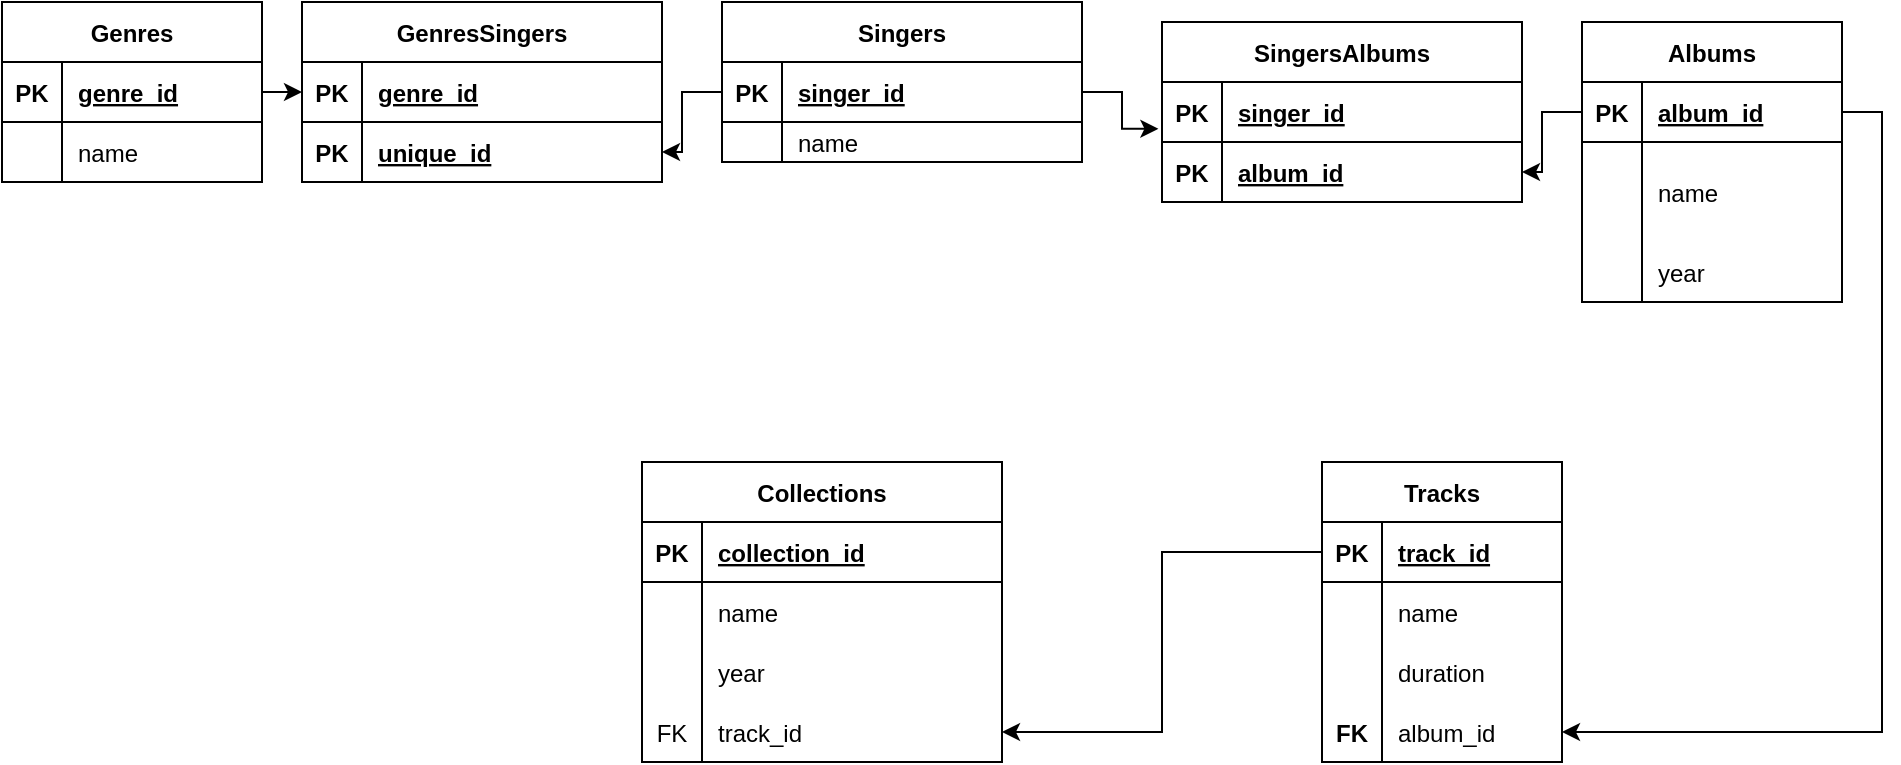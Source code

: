 <mxfile version="20.6.0" type="device"><diagram id="0lmoQ1hyOX2Jwl5TXgR4" name="Страница 1"><mxGraphModel dx="1865" dy="575" grid="1" gridSize="10" guides="1" tooltips="1" connect="1" arrows="1" fold="1" page="1" pageScale="1" pageWidth="827" pageHeight="1169" math="0" shadow="0"><root><mxCell id="0"/><mxCell id="1" parent="0"/><mxCell id="U6nxEI9K0FUVyEP7Qxob-1" value="Genres" style="shape=table;startSize=30;container=1;collapsible=1;childLayout=tableLayout;fixedRows=1;rowLines=0;fontStyle=1;align=center;resizeLast=1;" parent="1" vertex="1"><mxGeometry x="-110" y="10" width="130" height="90" as="geometry"/></mxCell><mxCell id="U6nxEI9K0FUVyEP7Qxob-2" value="" style="shape=tableRow;horizontal=0;startSize=0;swimlaneHead=0;swimlaneBody=0;fillColor=none;collapsible=0;dropTarget=0;points=[[0,0.5],[1,0.5]];portConstraint=eastwest;top=0;left=0;right=0;bottom=1;" parent="U6nxEI9K0FUVyEP7Qxob-1" vertex="1"><mxGeometry y="30" width="130" height="30" as="geometry"/></mxCell><mxCell id="U6nxEI9K0FUVyEP7Qxob-3" value="PK" style="shape=partialRectangle;connectable=0;fillColor=none;top=0;left=0;bottom=0;right=0;fontStyle=1;overflow=hidden;" parent="U6nxEI9K0FUVyEP7Qxob-2" vertex="1"><mxGeometry width="30" height="30" as="geometry"><mxRectangle width="30" height="30" as="alternateBounds"/></mxGeometry></mxCell><mxCell id="U6nxEI9K0FUVyEP7Qxob-4" value="genre_id" style="shape=partialRectangle;connectable=0;fillColor=none;top=0;left=0;bottom=0;right=0;align=left;spacingLeft=6;fontStyle=5;overflow=hidden;" parent="U6nxEI9K0FUVyEP7Qxob-2" vertex="1"><mxGeometry x="30" width="100" height="30" as="geometry"><mxRectangle width="100" height="30" as="alternateBounds"/></mxGeometry></mxCell><mxCell id="U6nxEI9K0FUVyEP7Qxob-5" value="" style="shape=tableRow;horizontal=0;startSize=0;swimlaneHead=0;swimlaneBody=0;fillColor=none;collapsible=0;dropTarget=0;points=[[0,0.5],[1,0.5]];portConstraint=eastwest;top=0;left=0;right=0;bottom=0;" parent="U6nxEI9K0FUVyEP7Qxob-1" vertex="1"><mxGeometry y="60" width="130" height="30" as="geometry"/></mxCell><mxCell id="U6nxEI9K0FUVyEP7Qxob-6" value="" style="shape=partialRectangle;connectable=0;fillColor=none;top=0;left=0;bottom=0;right=0;editable=1;overflow=hidden;" parent="U6nxEI9K0FUVyEP7Qxob-5" vertex="1"><mxGeometry width="30" height="30" as="geometry"><mxRectangle width="30" height="30" as="alternateBounds"/></mxGeometry></mxCell><mxCell id="U6nxEI9K0FUVyEP7Qxob-7" value="name" style="shape=partialRectangle;connectable=0;fillColor=none;top=0;left=0;bottom=0;right=0;align=left;spacingLeft=6;overflow=hidden;" parent="U6nxEI9K0FUVyEP7Qxob-5" vertex="1"><mxGeometry x="30" width="100" height="30" as="geometry"><mxRectangle width="100" height="30" as="alternateBounds"/></mxGeometry></mxCell><mxCell id="U6nxEI9K0FUVyEP7Qxob-14" value="Singers" style="shape=table;startSize=30;container=1;collapsible=1;childLayout=tableLayout;fixedRows=1;rowLines=0;fontStyle=1;align=center;resizeLast=1;" parent="1" vertex="1"><mxGeometry x="250" y="10" width="180" height="80" as="geometry"/></mxCell><mxCell id="U6nxEI9K0FUVyEP7Qxob-15" value="" style="shape=tableRow;horizontal=0;startSize=0;swimlaneHead=0;swimlaneBody=0;fillColor=none;collapsible=0;dropTarget=0;points=[[0,0.5],[1,0.5]];portConstraint=eastwest;top=0;left=0;right=0;bottom=1;" parent="U6nxEI9K0FUVyEP7Qxob-14" vertex="1"><mxGeometry y="30" width="180" height="30" as="geometry"/></mxCell><mxCell id="U6nxEI9K0FUVyEP7Qxob-16" value="PK" style="shape=partialRectangle;connectable=0;fillColor=none;top=0;left=0;bottom=0;right=0;fontStyle=1;overflow=hidden;" parent="U6nxEI9K0FUVyEP7Qxob-15" vertex="1"><mxGeometry width="30" height="30" as="geometry"><mxRectangle width="30" height="30" as="alternateBounds"/></mxGeometry></mxCell><mxCell id="U6nxEI9K0FUVyEP7Qxob-17" value="singer_id" style="shape=partialRectangle;connectable=0;fillColor=none;top=0;left=0;bottom=0;right=0;align=left;spacingLeft=6;fontStyle=5;overflow=hidden;" parent="U6nxEI9K0FUVyEP7Qxob-15" vertex="1"><mxGeometry x="30" width="150" height="30" as="geometry"><mxRectangle width="150" height="30" as="alternateBounds"/></mxGeometry></mxCell><mxCell id="U6nxEI9K0FUVyEP7Qxob-18" value="" style="shape=tableRow;horizontal=0;startSize=0;swimlaneHead=0;swimlaneBody=0;fillColor=none;collapsible=0;dropTarget=0;points=[[0,0.5],[1,0.5]];portConstraint=eastwest;top=0;left=0;right=0;bottom=0;" parent="U6nxEI9K0FUVyEP7Qxob-14" vertex="1"><mxGeometry y="60" width="180" height="20" as="geometry"/></mxCell><mxCell id="U6nxEI9K0FUVyEP7Qxob-19" value="" style="shape=partialRectangle;connectable=0;fillColor=none;top=0;left=0;bottom=0;right=0;editable=1;overflow=hidden;" parent="U6nxEI9K0FUVyEP7Qxob-18" vertex="1"><mxGeometry width="30" height="20" as="geometry"><mxRectangle width="30" height="20" as="alternateBounds"/></mxGeometry></mxCell><mxCell id="U6nxEI9K0FUVyEP7Qxob-20" value="name" style="shape=partialRectangle;connectable=0;fillColor=none;top=0;left=0;bottom=0;right=0;align=left;spacingLeft=6;overflow=hidden;" parent="U6nxEI9K0FUVyEP7Qxob-18" vertex="1"><mxGeometry x="30" width="150" height="20" as="geometry"><mxRectangle width="150" height="20" as="alternateBounds"/></mxGeometry></mxCell><mxCell id="U6nxEI9K0FUVyEP7Qxob-27" value="Albums" style="shape=table;startSize=30;container=1;collapsible=1;childLayout=tableLayout;fixedRows=1;rowLines=0;fontStyle=1;align=center;resizeLast=1;" parent="1" vertex="1"><mxGeometry x="680" y="20" width="130" height="140" as="geometry"/></mxCell><mxCell id="U6nxEI9K0FUVyEP7Qxob-28" value="" style="shape=tableRow;horizontal=0;startSize=0;swimlaneHead=0;swimlaneBody=0;fillColor=none;collapsible=0;dropTarget=0;points=[[0,0.5],[1,0.5]];portConstraint=eastwest;top=0;left=0;right=0;bottom=1;" parent="U6nxEI9K0FUVyEP7Qxob-27" vertex="1"><mxGeometry y="30" width="130" height="30" as="geometry"/></mxCell><mxCell id="U6nxEI9K0FUVyEP7Qxob-29" value="PK" style="shape=partialRectangle;connectable=0;fillColor=none;top=0;left=0;bottom=0;right=0;fontStyle=1;overflow=hidden;" parent="U6nxEI9K0FUVyEP7Qxob-28" vertex="1"><mxGeometry width="30" height="30" as="geometry"><mxRectangle width="30" height="30" as="alternateBounds"/></mxGeometry></mxCell><mxCell id="U6nxEI9K0FUVyEP7Qxob-30" value="album_id" style="shape=partialRectangle;connectable=0;fillColor=none;top=0;left=0;bottom=0;right=0;align=left;spacingLeft=6;fontStyle=5;overflow=hidden;" parent="U6nxEI9K0FUVyEP7Qxob-28" vertex="1"><mxGeometry x="30" width="100" height="30" as="geometry"><mxRectangle width="100" height="30" as="alternateBounds"/></mxGeometry></mxCell><mxCell id="U6nxEI9K0FUVyEP7Qxob-31" value="" style="shape=tableRow;horizontal=0;startSize=0;swimlaneHead=0;swimlaneBody=0;fillColor=none;collapsible=0;dropTarget=0;points=[[0,0.5],[1,0.5]];portConstraint=eastwest;top=0;left=0;right=0;bottom=0;" parent="U6nxEI9K0FUVyEP7Qxob-27" vertex="1"><mxGeometry y="60" width="130" height="50" as="geometry"/></mxCell><mxCell id="U6nxEI9K0FUVyEP7Qxob-32" value="" style="shape=partialRectangle;connectable=0;fillColor=none;top=0;left=0;bottom=0;right=0;editable=1;overflow=hidden;" parent="U6nxEI9K0FUVyEP7Qxob-31" vertex="1"><mxGeometry width="30" height="50" as="geometry"><mxRectangle width="30" height="50" as="alternateBounds"/></mxGeometry></mxCell><mxCell id="U6nxEI9K0FUVyEP7Qxob-33" value="name" style="shape=partialRectangle;connectable=0;fillColor=none;top=0;left=0;bottom=0;right=0;align=left;spacingLeft=6;overflow=hidden;" parent="U6nxEI9K0FUVyEP7Qxob-31" vertex="1"><mxGeometry x="30" width="100" height="50" as="geometry"><mxRectangle width="100" height="50" as="alternateBounds"/></mxGeometry></mxCell><mxCell id="U6nxEI9K0FUVyEP7Qxob-34" value="" style="shape=tableRow;horizontal=0;startSize=0;swimlaneHead=0;swimlaneBody=0;fillColor=none;collapsible=0;dropTarget=0;points=[[0,0.5],[1,0.5]];portConstraint=eastwest;top=0;left=0;right=0;bottom=0;" parent="U6nxEI9K0FUVyEP7Qxob-27" vertex="1"><mxGeometry y="110" width="130" height="30" as="geometry"/></mxCell><mxCell id="U6nxEI9K0FUVyEP7Qxob-35" value="" style="shape=partialRectangle;connectable=0;fillColor=none;top=0;left=0;bottom=0;right=0;editable=1;overflow=hidden;" parent="U6nxEI9K0FUVyEP7Qxob-34" vertex="1"><mxGeometry width="30" height="30" as="geometry"><mxRectangle width="30" height="30" as="alternateBounds"/></mxGeometry></mxCell><mxCell id="U6nxEI9K0FUVyEP7Qxob-36" value="year" style="shape=partialRectangle;connectable=0;fillColor=none;top=0;left=0;bottom=0;right=0;align=left;spacingLeft=6;overflow=hidden;" parent="U6nxEI9K0FUVyEP7Qxob-34" vertex="1"><mxGeometry x="30" width="100" height="30" as="geometry"><mxRectangle width="100" height="30" as="alternateBounds"/></mxGeometry></mxCell><mxCell id="U6nxEI9K0FUVyEP7Qxob-40" value="Tracks" style="shape=table;startSize=30;container=1;collapsible=1;childLayout=tableLayout;fixedRows=1;rowLines=0;fontStyle=1;align=center;resizeLast=1;" parent="1" vertex="1"><mxGeometry x="550" y="240" width="120" height="150" as="geometry"/></mxCell><mxCell id="U6nxEI9K0FUVyEP7Qxob-41" value="" style="shape=tableRow;horizontal=0;startSize=0;swimlaneHead=0;swimlaneBody=0;fillColor=none;collapsible=0;dropTarget=0;points=[[0,0.5],[1,0.5]];portConstraint=eastwest;top=0;left=0;right=0;bottom=1;" parent="U6nxEI9K0FUVyEP7Qxob-40" vertex="1"><mxGeometry y="30" width="120" height="30" as="geometry"/></mxCell><mxCell id="U6nxEI9K0FUVyEP7Qxob-42" value="PK" style="shape=partialRectangle;connectable=0;fillColor=none;top=0;left=0;bottom=0;right=0;fontStyle=1;overflow=hidden;" parent="U6nxEI9K0FUVyEP7Qxob-41" vertex="1"><mxGeometry width="30" height="30" as="geometry"><mxRectangle width="30" height="30" as="alternateBounds"/></mxGeometry></mxCell><mxCell id="U6nxEI9K0FUVyEP7Qxob-43" value="track_id" style="shape=partialRectangle;connectable=0;fillColor=none;top=0;left=0;bottom=0;right=0;align=left;spacingLeft=6;fontStyle=5;overflow=hidden;" parent="U6nxEI9K0FUVyEP7Qxob-41" vertex="1"><mxGeometry x="30" width="90" height="30" as="geometry"><mxRectangle width="90" height="30" as="alternateBounds"/></mxGeometry></mxCell><mxCell id="U6nxEI9K0FUVyEP7Qxob-44" value="" style="shape=tableRow;horizontal=0;startSize=0;swimlaneHead=0;swimlaneBody=0;fillColor=none;collapsible=0;dropTarget=0;points=[[0,0.5],[1,0.5]];portConstraint=eastwest;top=0;left=0;right=0;bottom=0;" parent="U6nxEI9K0FUVyEP7Qxob-40" vertex="1"><mxGeometry y="60" width="120" height="30" as="geometry"/></mxCell><mxCell id="U6nxEI9K0FUVyEP7Qxob-45" value="" style="shape=partialRectangle;connectable=0;fillColor=none;top=0;left=0;bottom=0;right=0;editable=1;overflow=hidden;" parent="U6nxEI9K0FUVyEP7Qxob-44" vertex="1"><mxGeometry width="30" height="30" as="geometry"><mxRectangle width="30" height="30" as="alternateBounds"/></mxGeometry></mxCell><mxCell id="U6nxEI9K0FUVyEP7Qxob-46" value="name" style="shape=partialRectangle;connectable=0;fillColor=none;top=0;left=0;bottom=0;right=0;align=left;spacingLeft=6;overflow=hidden;" parent="U6nxEI9K0FUVyEP7Qxob-44" vertex="1"><mxGeometry x="30" width="90" height="30" as="geometry"><mxRectangle width="90" height="30" as="alternateBounds"/></mxGeometry></mxCell><mxCell id="U6nxEI9K0FUVyEP7Qxob-47" value="" style="shape=tableRow;horizontal=0;startSize=0;swimlaneHead=0;swimlaneBody=0;fillColor=none;collapsible=0;dropTarget=0;points=[[0,0.5],[1,0.5]];portConstraint=eastwest;top=0;left=0;right=0;bottom=0;" parent="U6nxEI9K0FUVyEP7Qxob-40" vertex="1"><mxGeometry y="90" width="120" height="30" as="geometry"/></mxCell><mxCell id="U6nxEI9K0FUVyEP7Qxob-48" value="" style="shape=partialRectangle;connectable=0;fillColor=none;top=0;left=0;bottom=0;right=0;editable=1;overflow=hidden;" parent="U6nxEI9K0FUVyEP7Qxob-47" vertex="1"><mxGeometry width="30" height="30" as="geometry"><mxRectangle width="30" height="30" as="alternateBounds"/></mxGeometry></mxCell><mxCell id="U6nxEI9K0FUVyEP7Qxob-49" value="duration" style="shape=partialRectangle;connectable=0;fillColor=none;top=0;left=0;bottom=0;right=0;align=left;spacingLeft=6;overflow=hidden;" parent="U6nxEI9K0FUVyEP7Qxob-47" vertex="1"><mxGeometry x="30" width="90" height="30" as="geometry"><mxRectangle width="90" height="30" as="alternateBounds"/></mxGeometry></mxCell><mxCell id="U6nxEI9K0FUVyEP7Qxob-50" value="" style="shape=tableRow;horizontal=0;startSize=0;swimlaneHead=0;swimlaneBody=0;fillColor=none;collapsible=0;dropTarget=0;points=[[0,0.5],[1,0.5]];portConstraint=eastwest;top=0;left=0;right=0;bottom=0;" parent="U6nxEI9K0FUVyEP7Qxob-40" vertex="1"><mxGeometry y="120" width="120" height="30" as="geometry"/></mxCell><mxCell id="U6nxEI9K0FUVyEP7Qxob-51" value="FK" style="shape=partialRectangle;connectable=0;fillColor=none;top=0;left=0;bottom=0;right=0;editable=1;overflow=hidden;fontStyle=1" parent="U6nxEI9K0FUVyEP7Qxob-50" vertex="1"><mxGeometry width="30" height="30" as="geometry"><mxRectangle width="30" height="30" as="alternateBounds"/></mxGeometry></mxCell><mxCell id="U6nxEI9K0FUVyEP7Qxob-52" value="album_id" style="shape=partialRectangle;connectable=0;fillColor=none;top=0;left=0;bottom=0;right=0;align=left;spacingLeft=6;overflow=hidden;" parent="U6nxEI9K0FUVyEP7Qxob-50" vertex="1"><mxGeometry x="30" width="90" height="30" as="geometry"><mxRectangle width="90" height="30" as="alternateBounds"/></mxGeometry></mxCell><mxCell id="mBvKGqy-zx-wpc6mMcHT-1" value="GenresSingers" style="shape=table;startSize=30;container=1;collapsible=1;childLayout=tableLayout;fixedRows=1;rowLines=0;fontStyle=1;align=center;resizeLast=1;" vertex="1" parent="1"><mxGeometry x="40" y="10" width="180" height="90" as="geometry"/></mxCell><mxCell id="mBvKGqy-zx-wpc6mMcHT-2" value="" style="shape=tableRow;horizontal=0;startSize=0;swimlaneHead=0;swimlaneBody=0;fillColor=none;collapsible=0;dropTarget=0;points=[[0,0.5],[1,0.5]];portConstraint=eastwest;top=0;left=0;right=0;bottom=1;" vertex="1" parent="mBvKGqy-zx-wpc6mMcHT-1"><mxGeometry y="30" width="180" height="30" as="geometry"/></mxCell><mxCell id="mBvKGqy-zx-wpc6mMcHT-3" value="PK" style="shape=partialRectangle;connectable=0;fillColor=none;top=0;left=0;bottom=0;right=0;fontStyle=1;overflow=hidden;" vertex="1" parent="mBvKGqy-zx-wpc6mMcHT-2"><mxGeometry width="30" height="30" as="geometry"><mxRectangle width="30" height="30" as="alternateBounds"/></mxGeometry></mxCell><mxCell id="mBvKGqy-zx-wpc6mMcHT-4" value="genre_id" style="shape=partialRectangle;connectable=0;fillColor=none;top=0;left=0;bottom=0;right=0;align=left;spacingLeft=6;fontStyle=5;overflow=hidden;" vertex="1" parent="mBvKGqy-zx-wpc6mMcHT-2"><mxGeometry x="30" width="150" height="30" as="geometry"><mxRectangle width="150" height="30" as="alternateBounds"/></mxGeometry></mxCell><mxCell id="mBvKGqy-zx-wpc6mMcHT-14" value="" style="shape=tableRow;horizontal=0;startSize=0;swimlaneHead=0;swimlaneBody=0;fillColor=none;collapsible=0;dropTarget=0;points=[[0,0.5],[1,0.5]];portConstraint=eastwest;top=0;left=0;right=0;bottom=1;" vertex="1" parent="mBvKGqy-zx-wpc6mMcHT-1"><mxGeometry y="60" width="180" height="30" as="geometry"/></mxCell><mxCell id="mBvKGqy-zx-wpc6mMcHT-15" value="PK" style="shape=partialRectangle;connectable=0;fillColor=none;top=0;left=0;bottom=0;right=0;fontStyle=1;overflow=hidden;" vertex="1" parent="mBvKGqy-zx-wpc6mMcHT-14"><mxGeometry width="30" height="30" as="geometry"><mxRectangle width="30" height="30" as="alternateBounds"/></mxGeometry></mxCell><mxCell id="mBvKGqy-zx-wpc6mMcHT-16" value="unique_id" style="shape=partialRectangle;connectable=0;fillColor=none;top=0;left=0;bottom=0;right=0;align=left;spacingLeft=6;fontStyle=5;overflow=hidden;" vertex="1" parent="mBvKGqy-zx-wpc6mMcHT-14"><mxGeometry x="30" width="150" height="30" as="geometry"><mxRectangle width="150" height="30" as="alternateBounds"/></mxGeometry></mxCell><mxCell id="mBvKGqy-zx-wpc6mMcHT-27" style="edgeStyle=orthogonalEdgeStyle;rounded=0;orthogonalLoop=1;jettySize=auto;html=1;exitX=1;exitY=0.5;exitDx=0;exitDy=0;entryX=0;entryY=0.5;entryDx=0;entryDy=0;" edge="1" parent="1" source="U6nxEI9K0FUVyEP7Qxob-2" target="mBvKGqy-zx-wpc6mMcHT-2"><mxGeometry relative="1" as="geometry"/></mxCell><mxCell id="mBvKGqy-zx-wpc6mMcHT-28" style="edgeStyle=orthogonalEdgeStyle;rounded=0;orthogonalLoop=1;jettySize=auto;html=1;exitX=0;exitY=0.5;exitDx=0;exitDy=0;entryX=1;entryY=0.5;entryDx=0;entryDy=0;" edge="1" parent="1" source="U6nxEI9K0FUVyEP7Qxob-15" target="mBvKGqy-zx-wpc6mMcHT-14"><mxGeometry relative="1" as="geometry"/></mxCell><mxCell id="mBvKGqy-zx-wpc6mMcHT-29" value="SingersAlbums" style="shape=table;startSize=30;container=1;collapsible=1;childLayout=tableLayout;fixedRows=1;rowLines=0;fontStyle=1;align=center;resizeLast=1;" vertex="1" parent="1"><mxGeometry x="470" y="20" width="180" height="90" as="geometry"/></mxCell><mxCell id="mBvKGqy-zx-wpc6mMcHT-30" value="" style="shape=tableRow;horizontal=0;startSize=0;swimlaneHead=0;swimlaneBody=0;fillColor=none;collapsible=0;dropTarget=0;points=[[0,0.5],[1,0.5]];portConstraint=eastwest;top=0;left=0;right=0;bottom=1;" vertex="1" parent="mBvKGqy-zx-wpc6mMcHT-29"><mxGeometry y="30" width="180" height="30" as="geometry"/></mxCell><mxCell id="mBvKGqy-zx-wpc6mMcHT-31" value="PK" style="shape=partialRectangle;connectable=0;fillColor=none;top=0;left=0;bottom=0;right=0;fontStyle=1;overflow=hidden;" vertex="1" parent="mBvKGqy-zx-wpc6mMcHT-30"><mxGeometry width="30" height="30" as="geometry"><mxRectangle width="30" height="30" as="alternateBounds"/></mxGeometry></mxCell><mxCell id="mBvKGqy-zx-wpc6mMcHT-32" value="singer_id" style="shape=partialRectangle;connectable=0;fillColor=none;top=0;left=0;bottom=0;right=0;align=left;spacingLeft=6;fontStyle=5;overflow=hidden;" vertex="1" parent="mBvKGqy-zx-wpc6mMcHT-30"><mxGeometry x="30" width="150" height="30" as="geometry"><mxRectangle width="150" height="30" as="alternateBounds"/></mxGeometry></mxCell><mxCell id="mBvKGqy-zx-wpc6mMcHT-42" value="" style="shape=tableRow;horizontal=0;startSize=0;swimlaneHead=0;swimlaneBody=0;fillColor=none;collapsible=0;dropTarget=0;points=[[0,0.5],[1,0.5]];portConstraint=eastwest;top=0;left=0;right=0;bottom=1;" vertex="1" parent="mBvKGqy-zx-wpc6mMcHT-29"><mxGeometry y="60" width="180" height="30" as="geometry"/></mxCell><mxCell id="mBvKGqy-zx-wpc6mMcHT-43" value="PK" style="shape=partialRectangle;connectable=0;fillColor=none;top=0;left=0;bottom=0;right=0;fontStyle=1;overflow=hidden;" vertex="1" parent="mBvKGqy-zx-wpc6mMcHT-42"><mxGeometry width="30" height="30" as="geometry"><mxRectangle width="30" height="30" as="alternateBounds"/></mxGeometry></mxCell><mxCell id="mBvKGqy-zx-wpc6mMcHT-44" value="album_id" style="shape=partialRectangle;connectable=0;fillColor=none;top=0;left=0;bottom=0;right=0;align=left;spacingLeft=6;fontStyle=5;overflow=hidden;" vertex="1" parent="mBvKGqy-zx-wpc6mMcHT-42"><mxGeometry x="30" width="150" height="30" as="geometry"><mxRectangle width="150" height="30" as="alternateBounds"/></mxGeometry></mxCell><mxCell id="mBvKGqy-zx-wpc6mMcHT-47" style="edgeStyle=orthogonalEdgeStyle;rounded=0;orthogonalLoop=1;jettySize=auto;html=1;exitX=1;exitY=0.5;exitDx=0;exitDy=0;entryX=-0.01;entryY=0.78;entryDx=0;entryDy=0;entryPerimeter=0;" edge="1" parent="1" source="U6nxEI9K0FUVyEP7Qxob-15" target="mBvKGqy-zx-wpc6mMcHT-30"><mxGeometry relative="1" as="geometry"/></mxCell><mxCell id="mBvKGqy-zx-wpc6mMcHT-48" style="edgeStyle=orthogonalEdgeStyle;rounded=0;orthogonalLoop=1;jettySize=auto;html=1;exitX=0;exitY=0.5;exitDx=0;exitDy=0;entryX=1;entryY=0.5;entryDx=0;entryDy=0;" edge="1" parent="1" source="U6nxEI9K0FUVyEP7Qxob-28" target="mBvKGqy-zx-wpc6mMcHT-42"><mxGeometry relative="1" as="geometry"/></mxCell><mxCell id="mBvKGqy-zx-wpc6mMcHT-49" value="Collections" style="shape=table;startSize=30;container=1;collapsible=1;childLayout=tableLayout;fixedRows=1;rowLines=0;fontStyle=1;align=center;resizeLast=1;" vertex="1" parent="1"><mxGeometry x="210" y="240" width="180" height="150" as="geometry"/></mxCell><mxCell id="mBvKGqy-zx-wpc6mMcHT-50" value="" style="shape=tableRow;horizontal=0;startSize=0;swimlaneHead=0;swimlaneBody=0;fillColor=none;collapsible=0;dropTarget=0;points=[[0,0.5],[1,0.5]];portConstraint=eastwest;top=0;left=0;right=0;bottom=1;" vertex="1" parent="mBvKGqy-zx-wpc6mMcHT-49"><mxGeometry y="30" width="180" height="30" as="geometry"/></mxCell><mxCell id="mBvKGqy-zx-wpc6mMcHT-51" value="PK" style="shape=partialRectangle;connectable=0;fillColor=none;top=0;left=0;bottom=0;right=0;fontStyle=1;overflow=hidden;" vertex="1" parent="mBvKGqy-zx-wpc6mMcHT-50"><mxGeometry width="30" height="30" as="geometry"><mxRectangle width="30" height="30" as="alternateBounds"/></mxGeometry></mxCell><mxCell id="mBvKGqy-zx-wpc6mMcHT-52" value="collection_id" style="shape=partialRectangle;connectable=0;fillColor=none;top=0;left=0;bottom=0;right=0;align=left;spacingLeft=6;fontStyle=5;overflow=hidden;" vertex="1" parent="mBvKGqy-zx-wpc6mMcHT-50"><mxGeometry x="30" width="150" height="30" as="geometry"><mxRectangle width="150" height="30" as="alternateBounds"/></mxGeometry></mxCell><mxCell id="mBvKGqy-zx-wpc6mMcHT-53" value="" style="shape=tableRow;horizontal=0;startSize=0;swimlaneHead=0;swimlaneBody=0;fillColor=none;collapsible=0;dropTarget=0;points=[[0,0.5],[1,0.5]];portConstraint=eastwest;top=0;left=0;right=0;bottom=0;" vertex="1" parent="mBvKGqy-zx-wpc6mMcHT-49"><mxGeometry y="60" width="180" height="30" as="geometry"/></mxCell><mxCell id="mBvKGqy-zx-wpc6mMcHT-54" value="" style="shape=partialRectangle;connectable=0;fillColor=none;top=0;left=0;bottom=0;right=0;editable=1;overflow=hidden;" vertex="1" parent="mBvKGqy-zx-wpc6mMcHT-53"><mxGeometry width="30" height="30" as="geometry"><mxRectangle width="30" height="30" as="alternateBounds"/></mxGeometry></mxCell><mxCell id="mBvKGqy-zx-wpc6mMcHT-55" value="name" style="shape=partialRectangle;connectable=0;fillColor=none;top=0;left=0;bottom=0;right=0;align=left;spacingLeft=6;overflow=hidden;" vertex="1" parent="mBvKGqy-zx-wpc6mMcHT-53"><mxGeometry x="30" width="150" height="30" as="geometry"><mxRectangle width="150" height="30" as="alternateBounds"/></mxGeometry></mxCell><mxCell id="mBvKGqy-zx-wpc6mMcHT-56" value="" style="shape=tableRow;horizontal=0;startSize=0;swimlaneHead=0;swimlaneBody=0;fillColor=none;collapsible=0;dropTarget=0;points=[[0,0.5],[1,0.5]];portConstraint=eastwest;top=0;left=0;right=0;bottom=0;" vertex="1" parent="mBvKGqy-zx-wpc6mMcHT-49"><mxGeometry y="90" width="180" height="30" as="geometry"/></mxCell><mxCell id="mBvKGqy-zx-wpc6mMcHT-57" value="" style="shape=partialRectangle;connectable=0;fillColor=none;top=0;left=0;bottom=0;right=0;editable=1;overflow=hidden;" vertex="1" parent="mBvKGqy-zx-wpc6mMcHT-56"><mxGeometry width="30" height="30" as="geometry"><mxRectangle width="30" height="30" as="alternateBounds"/></mxGeometry></mxCell><mxCell id="mBvKGqy-zx-wpc6mMcHT-58" value="year" style="shape=partialRectangle;connectable=0;fillColor=none;top=0;left=0;bottom=0;right=0;align=left;spacingLeft=6;overflow=hidden;" vertex="1" parent="mBvKGqy-zx-wpc6mMcHT-56"><mxGeometry x="30" width="150" height="30" as="geometry"><mxRectangle width="150" height="30" as="alternateBounds"/></mxGeometry></mxCell><mxCell id="mBvKGqy-zx-wpc6mMcHT-59" value="" style="shape=tableRow;horizontal=0;startSize=0;swimlaneHead=0;swimlaneBody=0;fillColor=none;collapsible=0;dropTarget=0;points=[[0,0.5],[1,0.5]];portConstraint=eastwest;top=0;left=0;right=0;bottom=0;" vertex="1" parent="mBvKGqy-zx-wpc6mMcHT-49"><mxGeometry y="120" width="180" height="30" as="geometry"/></mxCell><mxCell id="mBvKGqy-zx-wpc6mMcHT-60" value="FK" style="shape=partialRectangle;connectable=0;fillColor=none;top=0;left=0;bottom=0;right=0;editable=1;overflow=hidden;" vertex="1" parent="mBvKGqy-zx-wpc6mMcHT-59"><mxGeometry width="30" height="30" as="geometry"><mxRectangle width="30" height="30" as="alternateBounds"/></mxGeometry></mxCell><mxCell id="mBvKGqy-zx-wpc6mMcHT-61" value="track_id" style="shape=partialRectangle;connectable=0;fillColor=none;top=0;left=0;bottom=0;right=0;align=left;spacingLeft=6;overflow=hidden;" vertex="1" parent="mBvKGqy-zx-wpc6mMcHT-59"><mxGeometry x="30" width="150" height="30" as="geometry"><mxRectangle width="150" height="30" as="alternateBounds"/></mxGeometry></mxCell><mxCell id="mBvKGqy-zx-wpc6mMcHT-62" style="edgeStyle=orthogonalEdgeStyle;rounded=0;orthogonalLoop=1;jettySize=auto;html=1;exitX=0;exitY=0.5;exitDx=0;exitDy=0;entryX=1;entryY=0.5;entryDx=0;entryDy=0;" edge="1" parent="1" source="U6nxEI9K0FUVyEP7Qxob-41" target="mBvKGqy-zx-wpc6mMcHT-59"><mxGeometry relative="1" as="geometry"/></mxCell><mxCell id="mBvKGqy-zx-wpc6mMcHT-63" style="edgeStyle=orthogonalEdgeStyle;rounded=0;orthogonalLoop=1;jettySize=auto;html=1;exitX=1;exitY=0.5;exitDx=0;exitDy=0;entryX=1;entryY=0.5;entryDx=0;entryDy=0;" edge="1" parent="1" source="U6nxEI9K0FUVyEP7Qxob-28" target="U6nxEI9K0FUVyEP7Qxob-50"><mxGeometry relative="1" as="geometry"/></mxCell></root></mxGraphModel></diagram></mxfile>